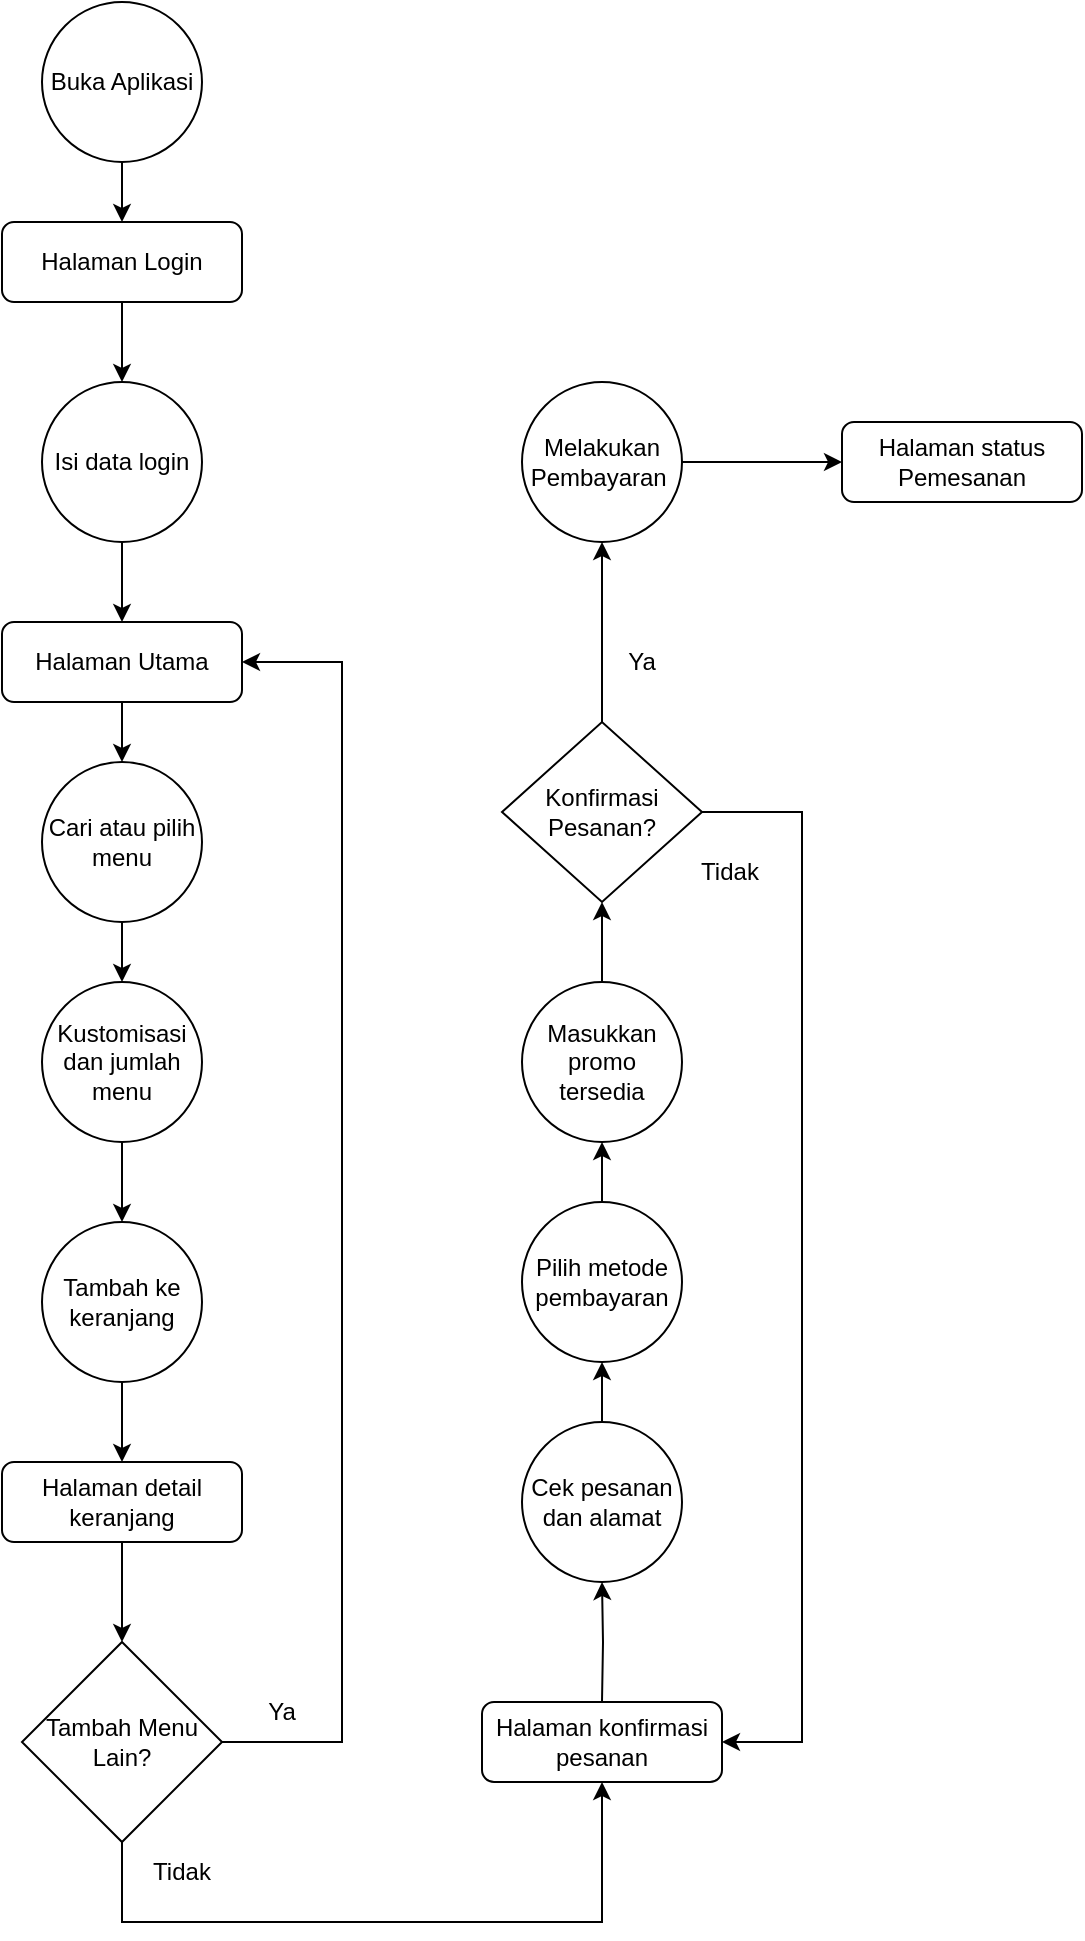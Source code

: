 <mxfile version="16.6.4" type="device"><diagram id="9EB0JPGQrkBCAu8tZ0xb" name="Page-1"><mxGraphModel dx="1887" dy="1038" grid="1" gridSize="10" guides="1" tooltips="1" connect="1" arrows="1" fold="1" page="1" pageScale="1" pageWidth="827" pageHeight="1169" math="0" shadow="0"><root><mxCell id="0"/><mxCell id="1" parent="0"/><mxCell id="g4a2-poG9OpqK3bNVMu_-3" value="" style="edgeStyle=orthogonalEdgeStyle;rounded=0;orthogonalLoop=1;jettySize=auto;html=1;" parent="1" source="g4a2-poG9OpqK3bNVMu_-1" target="g4a2-poG9OpqK3bNVMu_-2" edge="1"><mxGeometry relative="1" as="geometry"/></mxCell><mxCell id="g4a2-poG9OpqK3bNVMu_-1" value="Buka Aplikasi" style="ellipse;whiteSpace=wrap;html=1;aspect=fixed;" parent="1" vertex="1"><mxGeometry x="70" y="50" width="80" height="80" as="geometry"/></mxCell><mxCell id="g4a2-poG9OpqK3bNVMu_-5" value="" style="edgeStyle=orthogonalEdgeStyle;rounded=0;orthogonalLoop=1;jettySize=auto;html=1;" parent="1" source="g4a2-poG9OpqK3bNVMu_-2" target="g4a2-poG9OpqK3bNVMu_-4" edge="1"><mxGeometry relative="1" as="geometry"/></mxCell><mxCell id="g4a2-poG9OpqK3bNVMu_-2" value="Halaman Login" style="rounded=1;whiteSpace=wrap;html=1;" parent="1" vertex="1"><mxGeometry x="50" y="160" width="120" height="40" as="geometry"/></mxCell><mxCell id="68gheGPHAVnARuBJqVVa-1" value="" style="edgeStyle=orthogonalEdgeStyle;rounded=0;orthogonalLoop=1;jettySize=auto;html=1;" edge="1" parent="1" source="g4a2-poG9OpqK3bNVMu_-4" target="g4a2-poG9OpqK3bNVMu_-7"><mxGeometry relative="1" as="geometry"/></mxCell><mxCell id="g4a2-poG9OpqK3bNVMu_-4" value="Isi data login" style="ellipse;whiteSpace=wrap;html=1;aspect=fixed;" parent="1" vertex="1"><mxGeometry x="70" y="240" width="80" height="80" as="geometry"/></mxCell><mxCell id="68gheGPHAVnARuBJqVVa-2" value="" style="edgeStyle=orthogonalEdgeStyle;rounded=0;orthogonalLoop=1;jettySize=auto;html=1;" edge="1" parent="1" source="g4a2-poG9OpqK3bNVMu_-7" target="g4a2-poG9OpqK3bNVMu_-9"><mxGeometry relative="1" as="geometry"/></mxCell><mxCell id="g4a2-poG9OpqK3bNVMu_-7" value="Halaman Utama" style="rounded=1;whiteSpace=wrap;html=1;" parent="1" vertex="1"><mxGeometry x="50" y="360" width="120" height="40" as="geometry"/></mxCell><mxCell id="68gheGPHAVnARuBJqVVa-7" value="" style="edgeStyle=orthogonalEdgeStyle;rounded=0;orthogonalLoop=1;jettySize=auto;html=1;" edge="1" parent="1" source="g4a2-poG9OpqK3bNVMu_-9" target="g4a2-poG9OpqK3bNVMu_-13"><mxGeometry relative="1" as="geometry"/></mxCell><mxCell id="g4a2-poG9OpqK3bNVMu_-9" value="Cari atau pilih menu" style="ellipse;whiteSpace=wrap;html=1;aspect=fixed;" parent="1" vertex="1"><mxGeometry x="70" y="430" width="80" height="80" as="geometry"/></mxCell><mxCell id="68gheGPHAVnARuBJqVVa-3" value="" style="edgeStyle=orthogonalEdgeStyle;rounded=0;orthogonalLoop=1;jettySize=auto;html=1;" edge="1" parent="1" source="g4a2-poG9OpqK3bNVMu_-13" target="g4a2-poG9OpqK3bNVMu_-18"><mxGeometry relative="1" as="geometry"/></mxCell><mxCell id="g4a2-poG9OpqK3bNVMu_-13" value="Kustomisasi dan jumlah menu" style="ellipse;whiteSpace=wrap;html=1;aspect=fixed;" parent="1" vertex="1"><mxGeometry x="70" y="540" width="80" height="80" as="geometry"/></mxCell><mxCell id="68gheGPHAVnARuBJqVVa-4" value="" style="edgeStyle=orthogonalEdgeStyle;rounded=0;orthogonalLoop=1;jettySize=auto;html=1;" edge="1" parent="1" source="g4a2-poG9OpqK3bNVMu_-18" target="g4a2-poG9OpqK3bNVMu_-23"><mxGeometry relative="1" as="geometry"/></mxCell><mxCell id="g4a2-poG9OpqK3bNVMu_-18" value="Tambah ke keranjang" style="ellipse;whiteSpace=wrap;html=1;aspect=fixed;" parent="1" vertex="1"><mxGeometry x="70" y="660" width="80" height="80" as="geometry"/></mxCell><mxCell id="68gheGPHAVnARuBJqVVa-6" value="" style="edgeStyle=orthogonalEdgeStyle;rounded=0;orthogonalLoop=1;jettySize=auto;html=1;" edge="1" parent="1" source="g4a2-poG9OpqK3bNVMu_-23" target="g4a2-poG9OpqK3bNVMu_-30"><mxGeometry relative="1" as="geometry"/></mxCell><mxCell id="g4a2-poG9OpqK3bNVMu_-23" value="Halaman detail keranjang" style="rounded=1;whiteSpace=wrap;html=1;" parent="1" vertex="1"><mxGeometry x="50" y="780" width="120" height="40" as="geometry"/></mxCell><mxCell id="68gheGPHAVnARuBJqVVa-9" value="" style="edgeStyle=orthogonalEdgeStyle;rounded=0;orthogonalLoop=1;jettySize=auto;html=1;entryX=1;entryY=0.5;entryDx=0;entryDy=0;entryPerimeter=0;" edge="1" parent="1" source="g4a2-poG9OpqK3bNVMu_-30" target="g4a2-poG9OpqK3bNVMu_-7"><mxGeometry relative="1" as="geometry"><mxPoint x="180" y="380" as="targetPoint"/><Array as="points"><mxPoint x="220" y="920"/><mxPoint x="220" y="380"/></Array></mxGeometry></mxCell><mxCell id="68gheGPHAVnARuBJqVVa-23" value="" style="edgeStyle=orthogonalEdgeStyle;rounded=0;orthogonalLoop=1;jettySize=auto;html=1;entryX=0.5;entryY=1;entryDx=0;entryDy=0;" edge="1" parent="1" source="g4a2-poG9OpqK3bNVMu_-30" target="68gheGPHAVnARuBJqVVa-65"><mxGeometry relative="1" as="geometry"><mxPoint x="350" y="960" as="targetPoint"/><Array as="points"><mxPoint x="110" y="1010"/><mxPoint x="350" y="1010"/></Array></mxGeometry></mxCell><mxCell id="g4a2-poG9OpqK3bNVMu_-30" value="Tambah Menu Lain?" style="rhombus;whiteSpace=wrap;html=1;" parent="1" vertex="1"><mxGeometry x="60" y="870" width="100" height="100" as="geometry"/></mxCell><mxCell id="68gheGPHAVnARuBJqVVa-26" value="" style="edgeStyle=orthogonalEdgeStyle;rounded=0;orthogonalLoop=1;jettySize=auto;html=1;" edge="1" parent="1" target="68gheGPHAVnARuBJqVVa-15"><mxGeometry relative="1" as="geometry"><mxPoint x="350" y="900.0" as="sourcePoint"/></mxGeometry></mxCell><mxCell id="68gheGPHAVnARuBJqVVa-18" value="" style="edgeStyle=orthogonalEdgeStyle;rounded=0;orthogonalLoop=1;jettySize=auto;html=1;" edge="1" parent="1" source="68gheGPHAVnARuBJqVVa-15" target="68gheGPHAVnARuBJqVVa-17"><mxGeometry relative="1" as="geometry"/></mxCell><mxCell id="68gheGPHAVnARuBJqVVa-15" value="Cek pesanan dan alamat" style="ellipse;whiteSpace=wrap;html=1;aspect=fixed;" vertex="1" parent="1"><mxGeometry x="310" y="760" width="80" height="80" as="geometry"/></mxCell><mxCell id="68gheGPHAVnARuBJqVVa-20" value="" style="edgeStyle=orthogonalEdgeStyle;rounded=0;orthogonalLoop=1;jettySize=auto;html=1;" edge="1" parent="1" source="68gheGPHAVnARuBJqVVa-17" target="68gheGPHAVnARuBJqVVa-19"><mxGeometry relative="1" as="geometry"/></mxCell><mxCell id="68gheGPHAVnARuBJqVVa-17" value="Pilih metode pembayaran" style="ellipse;whiteSpace=wrap;html=1;aspect=fixed;" vertex="1" parent="1"><mxGeometry x="310" y="650" width="80" height="80" as="geometry"/></mxCell><mxCell id="68gheGPHAVnARuBJqVVa-27" value="" style="edgeStyle=orthogonalEdgeStyle;rounded=0;orthogonalLoop=1;jettySize=auto;html=1;" edge="1" parent="1" source="68gheGPHAVnARuBJqVVa-19" target="68gheGPHAVnARuBJqVVa-21"><mxGeometry relative="1" as="geometry"/></mxCell><mxCell id="68gheGPHAVnARuBJqVVa-19" value="Masukkan promo tersedia" style="ellipse;whiteSpace=wrap;html=1;aspect=fixed;" vertex="1" parent="1"><mxGeometry x="310" y="540" width="80" height="80" as="geometry"/></mxCell><mxCell id="68gheGPHAVnARuBJqVVa-31" value="" style="edgeStyle=orthogonalEdgeStyle;rounded=0;orthogonalLoop=1;jettySize=auto;html=1;" edge="1" parent="1" source="68gheGPHAVnARuBJqVVa-21" target="68gheGPHAVnARuBJqVVa-30"><mxGeometry relative="1" as="geometry"/></mxCell><mxCell id="68gheGPHAVnARuBJqVVa-33" value="" style="edgeStyle=orthogonalEdgeStyle;rounded=0;orthogonalLoop=1;jettySize=auto;html=1;entryX=1;entryY=0.5;entryDx=0;entryDy=0;exitX=0.5;exitY=0;exitDx=0;exitDy=0;" edge="1" parent="1" source="68gheGPHAVnARuBJqVVa-21" target="68gheGPHAVnARuBJqVVa-65"><mxGeometry relative="1" as="geometry"><mxPoint x="410" y="460" as="sourcePoint"/><mxPoint x="410" y="930.0" as="targetPoint"/><Array as="points"><mxPoint x="450" y="455"/><mxPoint x="450" y="920"/></Array></mxGeometry></mxCell><mxCell id="68gheGPHAVnARuBJqVVa-21" value="Konfirmasi Pesanan?" style="rhombus;whiteSpace=wrap;html=1;direction=south;" vertex="1" parent="1"><mxGeometry x="300" y="410" width="100" height="90" as="geometry"/></mxCell><mxCell id="68gheGPHAVnARuBJqVVa-37" value="" style="edgeStyle=orthogonalEdgeStyle;rounded=0;orthogonalLoop=1;jettySize=auto;html=1;" edge="1" parent="1" source="68gheGPHAVnARuBJqVVa-30" target="68gheGPHAVnARuBJqVVa-36"><mxGeometry relative="1" as="geometry"/></mxCell><mxCell id="68gheGPHAVnARuBJqVVa-30" value="Melakukan Pembayaran&amp;nbsp;" style="ellipse;whiteSpace=wrap;html=1;aspect=fixed;" vertex="1" parent="1"><mxGeometry x="310" y="240" width="80" height="80" as="geometry"/></mxCell><mxCell id="68gheGPHAVnARuBJqVVa-36" value="Halaman status Pemesanan" style="rounded=1;whiteSpace=wrap;html=1;" vertex="1" parent="1"><mxGeometry x="470" y="260" width="120" height="40" as="geometry"/></mxCell><mxCell id="68gheGPHAVnARuBJqVVa-45" value="Ya" style="text;html=1;strokeColor=none;fillColor=none;align=center;verticalAlign=middle;whiteSpace=wrap;rounded=0;" vertex="1" parent="1"><mxGeometry x="160" y="890" width="60" height="30" as="geometry"/></mxCell><mxCell id="68gheGPHAVnARuBJqVVa-46" value="Tidak" style="text;html=1;strokeColor=none;fillColor=none;align=center;verticalAlign=middle;whiteSpace=wrap;rounded=0;" vertex="1" parent="1"><mxGeometry x="110" y="970" width="60" height="30" as="geometry"/></mxCell><mxCell id="68gheGPHAVnARuBJqVVa-47" value="Ya" style="text;html=1;strokeColor=none;fillColor=none;align=center;verticalAlign=middle;whiteSpace=wrap;rounded=0;" vertex="1" parent="1"><mxGeometry x="340" y="365" width="60" height="30" as="geometry"/></mxCell><mxCell id="68gheGPHAVnARuBJqVVa-48" value="Tidak" style="text;html=1;strokeColor=none;fillColor=none;align=center;verticalAlign=middle;whiteSpace=wrap;rounded=0;" vertex="1" parent="1"><mxGeometry x="384" y="470" width="60" height="30" as="geometry"/></mxCell><mxCell id="68gheGPHAVnARuBJqVVa-62" style="edgeStyle=orthogonalEdgeStyle;rounded=0;orthogonalLoop=1;jettySize=auto;html=1;exitX=0.5;exitY=1;exitDx=0;exitDy=0;" edge="1" parent="1" source="68gheGPHAVnARuBJqVVa-47" target="68gheGPHAVnARuBJqVVa-47"><mxGeometry relative="1" as="geometry"/></mxCell><mxCell id="68gheGPHAVnARuBJqVVa-65" value="Halaman konfirmasi pesanan" style="rounded=1;whiteSpace=wrap;html=1;" vertex="1" parent="1"><mxGeometry x="290" y="900" width="120" height="40" as="geometry"/></mxCell></root></mxGraphModel></diagram></mxfile>